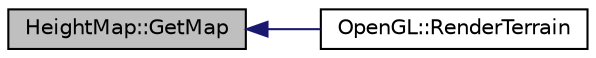 digraph "HeightMap::GetMap"
{
  edge [fontname="Helvetica",fontsize="10",labelfontname="Helvetica",labelfontsize="10"];
  node [fontname="Helvetica",fontsize="10",shape=record];
  rankdir="LR";
  Node1 [label="HeightMap::GetMap",height=0.2,width=0.4,color="black", fillcolor="grey75", style="filled" fontcolor="black"];
  Node1 -> Node2 [dir="back",color="midnightblue",fontsize="10",style="solid",fontname="Helvetica"];
  Node2 [label="OpenGL::RenderTerrain",height=0.2,width=0.4,color="black", fillcolor="white", style="filled",URL="$class_open_g_l.html#a2969e2b1831210dd08ae4868dd1fc5be",tooltip="Renders the terrain described by Terrain. "];
}
